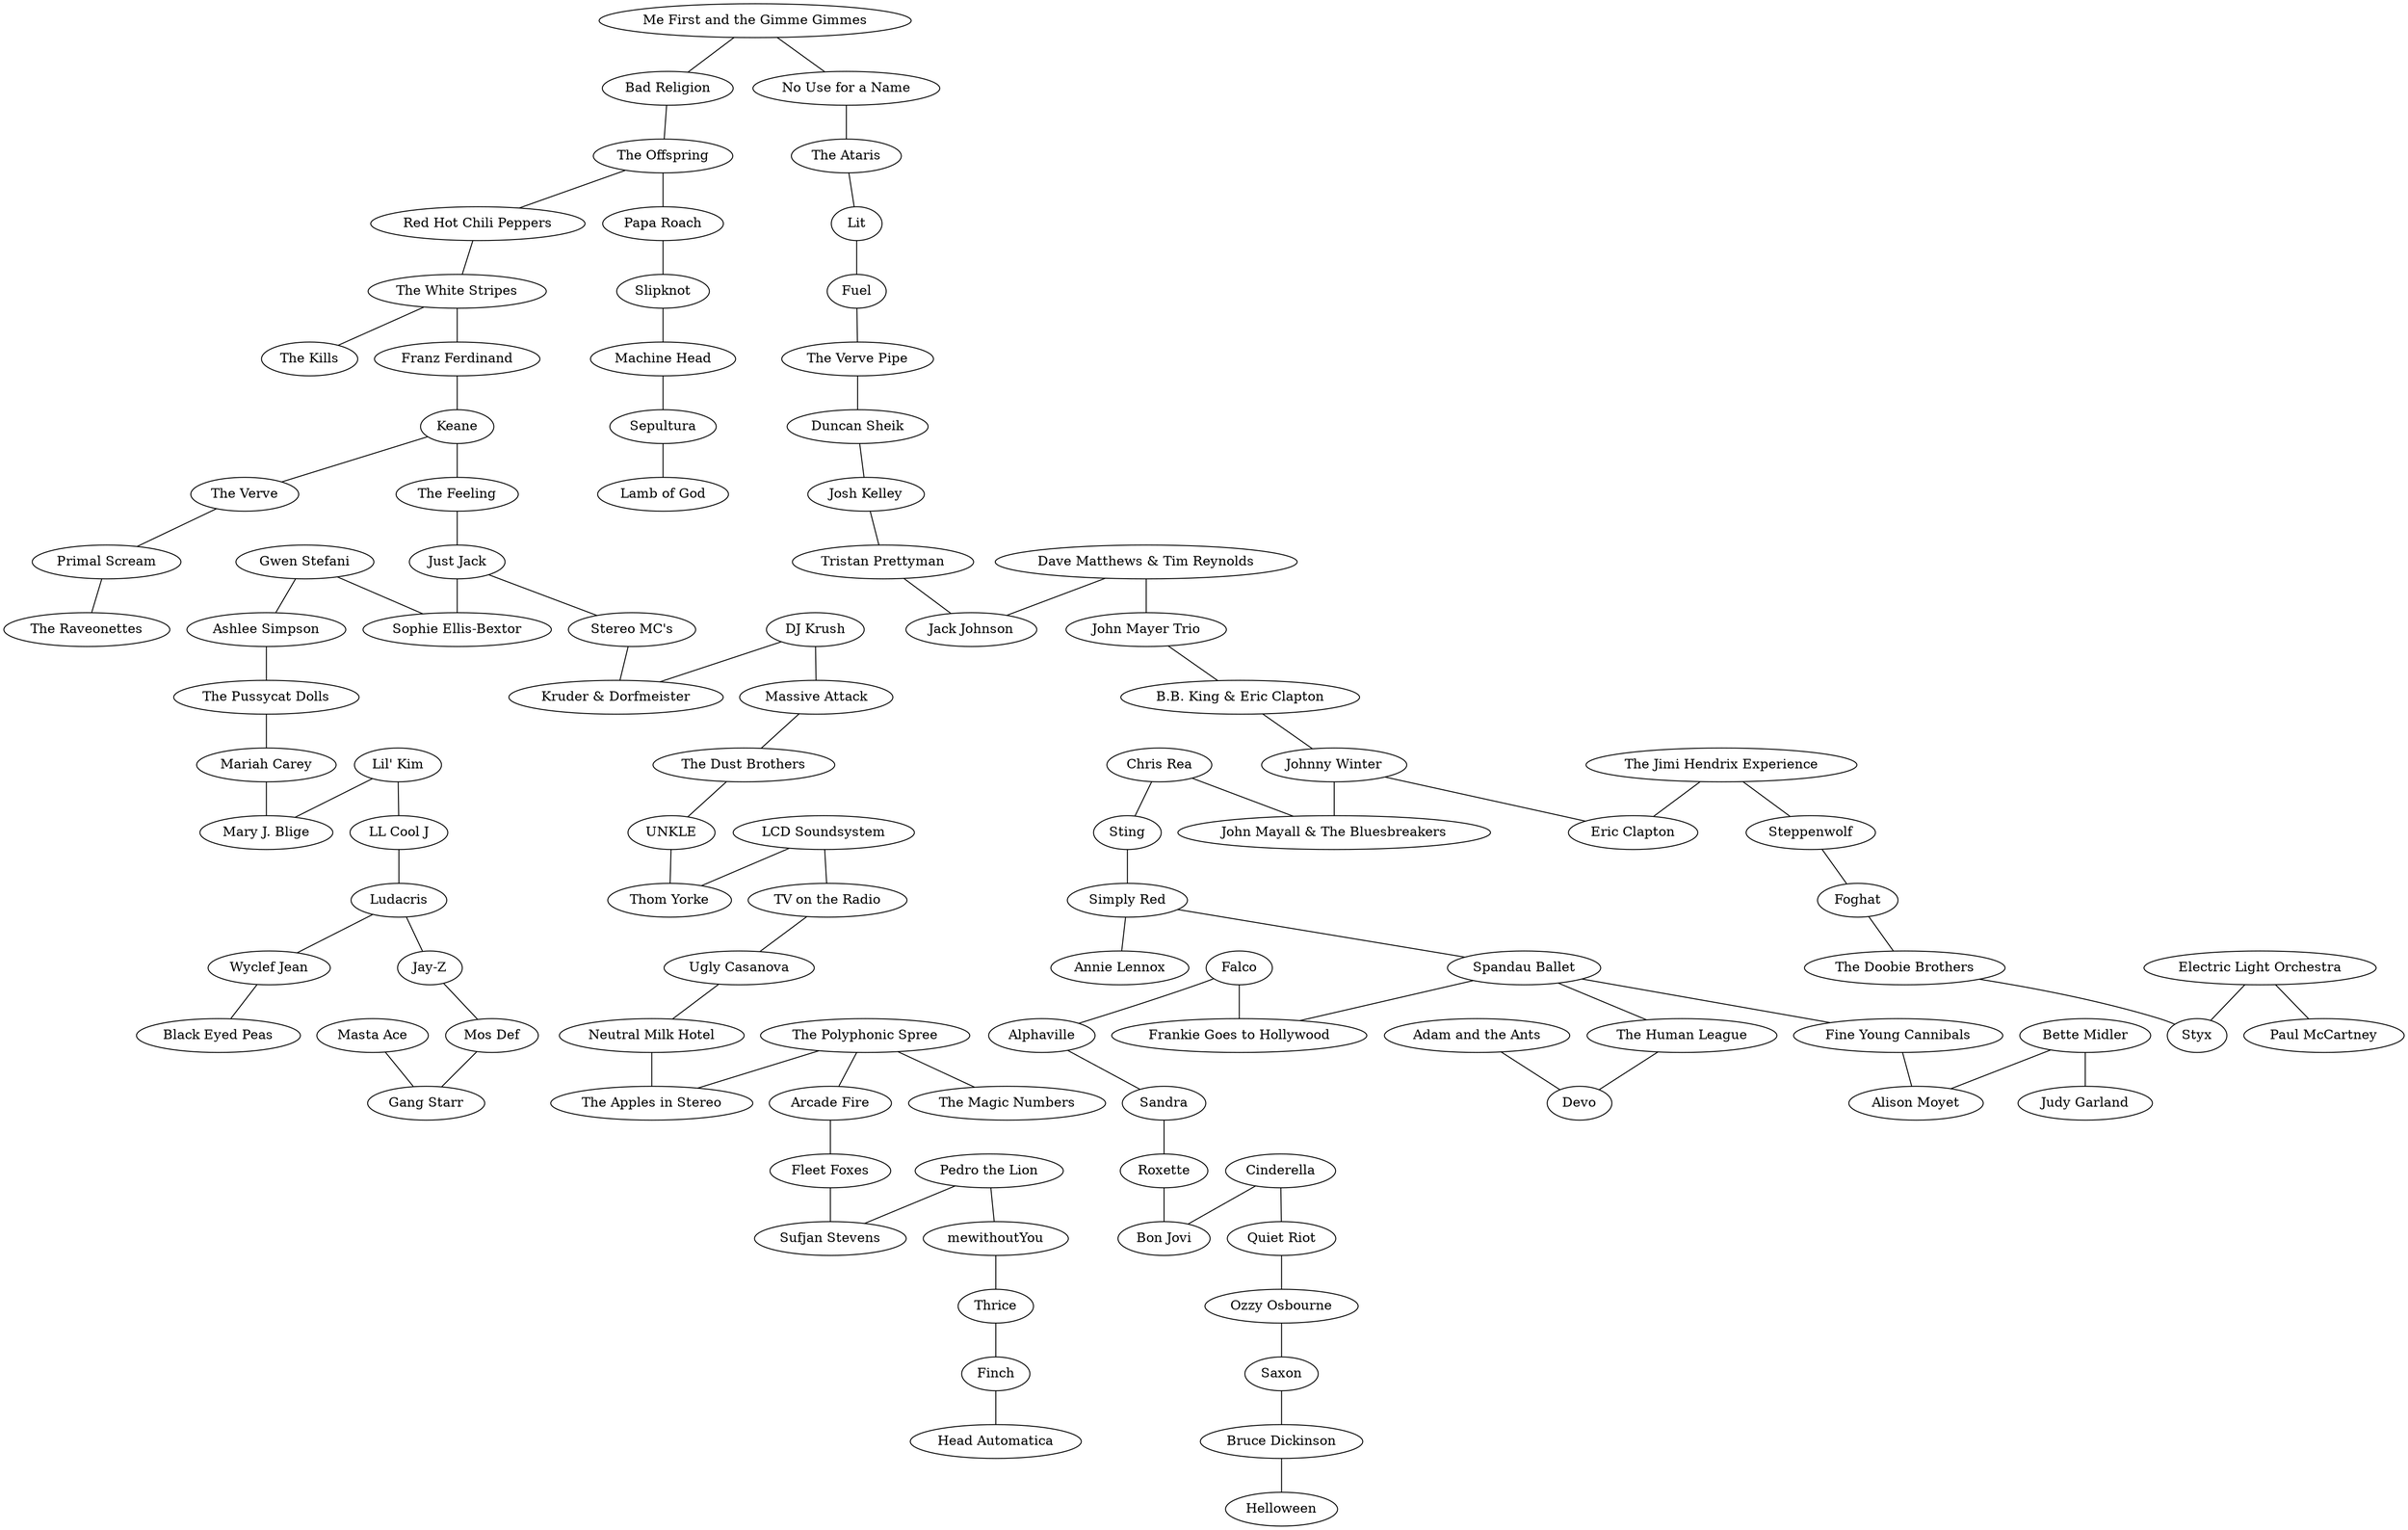 strict graph "" {
	node [label="\N"];
	0	[id=0,
		label="Me First and the Gimme Gimmes",
		level=1,
		pos="871.6603685406284,1165.0700368905025",
		weight=0];
	10	[id=10,
		label="Bad Religion",
		level=1,
		pos="791.3938553964432,500.25403098319725",
		weight=0];
	0 -- 10	[level=1];
	12	[id=12,
		label="No Use for a Name",
		level=1,
		pos="1493.0244871881991,1535.6707999452242",
		weight=0];
	0 -- 12	[level=1];
	2050	[id=2050,
		label="Pedro the Lion",
		level=3,
		pos="-9279.613870021773,-9211.056201720308",
		weight=0];
	2155	[id=2155,
		label=mewithoutYou,
		level=3,
		pos="-9238.514717834887,-9828.066725178696",
		weight=0];
	2050 -- 2155	[level=3];
	1960	[id=1960,
		label="Sufjan Stevens",
		level=3,
		pos="-8769.25237881762,-8851.83188052669",
		weight=0];
	2050 -- 1960	[level=3];
	1542	[id=1542,
		label=Falco,
		level=2,
		pos="5385.719651591096,12116.740666508804",
		weight=0];
	1700	[id=1700,
		label=Alphaville,
		level=2,
		pos="5356.698088039325,12779.154447340781",
		weight=0];
	1542 -- 1700	[level=2];
	1439	[id=1439,
		label="Frankie Goes to Hollywood",
		level=2,
		pos="5384.8956226854125,11443.933936730076",
		weight=0];
	1542 -- 1439	[level=2];
	20	[id=20,
		label="The Offspring",
		level=1,
		pos="699.2438424997989,-138.33154094850738",
		weight=0];
	10 -- 20	[level=1];
	21	[id=21,
		label="The Ataris",
		level=1,
		pos="2070.960204140742,1869.3506147188568",
		weight=0];
	12 -- 21	[level=1];
	1550	[id=1550,
		label="Electric Light Orchestra",
		level=4,
		pos="4034.2734222985073,12309.549914888134",
		weight=0];
	1701	[id=1701,
		label="Paul McCartney",
		level=4,
		pos="4008.111702811405,12868.252095349684",
		weight=0];
	1550 -- 1701	[level=4];
	1446	[id=1446,
		label=Styx,
		level=3,
		pos="4078.188567958316,11731.521310082731",
		weight=0];
	1550 -- 1446	[level=4];
	29	[id=29,
		label="Red Hot Chili Peppers",
		level=1,
		pos="747.0267244969809,-772.4268893604913",
		weight=0];
	20 -- 29	[level=1];
	38	[id=38,
		label="Papa Roach",
		level=3,
		pos="1494.8907643526748,-191.05257417154155",
		weight=0];
	20 -- 38	[level=3];
	48	[id=48,
		label=Lit,
		level=1,
		pos="1967.400590737133,2572.5733797482376",
		weight=0];
	21 -- 48	[level=1];
	533	[id=533,
		label="Gwen Stefani",
		level=2,
		pos="145.2820116155786,-4152.5603247373065",
		weight=0];
	644	[id=644,
		label="Ashlee Simpson",
		level=2,
		pos="-140.4662791284142,-4686.918278111746",
		weight=0];
	533 -- 644	[level=2];
	418	[id=418,
		label="Sophie Ellis-Bextor",
		level=2,
		pos="-412.7611061390626,-3859.926300874939",
		weight=0];
	533 -- 418	[level=2];
	1045	[id=1045,
		label="Lil' Kim",
		level=3,
		pos="2101.588807347238,-6205.534541716314",
		weight=0];
	1129	[id=1129,
		label="LL Cool J",
		level=3,
		pos="2218.046571894817,-6818.978662467228",
		weight=0];
	1045 -- 1129	[level=3];
	961	[id=961,
		label="Mary J. Blige",
		level=3,
		pos="1530.3319316495936,-5945.2227691687995",
		weight=0];
	1045 -- 961	[level=3];
	60	[id=60,
		label="The White Stripes",
		level=1,
		pos="363.94287529299504,-1255.659786977483",
		weight=0];
	29 -- 60	[level=1];
	1057	[id=1057,
		label="Chris Rea",
		level=2,
		pos="5335.820253849166,9379.68311616035",
		weight=0];
	1141	[id=1141,
		label=Sting,
		level=2,
		pos="5719.083220675335,9887.393055929228",
		weight=0];
	1057 -- 1141	[level=2];
	976	[id=976,
		label="John Mayall & The Bluesbreakers",
		level=2,
		pos="4893.941174421578,8948.182042930788",
		weight=0];
	1057 -- 976	[level=2];
	1058	[id=1058,
		label="The Jimi Hendrix Experience",
		level=3,
		pos="4349.63745436725,9734.076205185742",
		weight=0];
	1151	[id=1151,
		label=Steppenwolf,
		level=3,
		pos="4150.1128523027655,10320.379544181797",
		weight=0];
	1058 -- 1151	[level=3];
	979	[id=979,
		label="Eric Clapton",
		level=2,
		pos="4385.682639215643,9146.560426331656",
		weight=0];
	1058 -- 979	[level=3];
	68	[id=68,
		label=Slipknot,
		level=3,
		pos="2137.7834370580795,-423.0409858762778",
		weight=0];
	38 -- 68	[level=3];
	85	[id=85,
		label=Fuel,
		level=1,
		pos="1873.1754915427744,3244.484393615982",
		weight=0];
	48 -- 85	[level=1];
	1083	[id=1083,
		label="LCD Soundsystem",
		level=2,
		pos="-5204.871646911074,-5848.00836163728",
		weight=0];
	1220	[id=1220,
		label="TV on the Radio",
		level=2,
		pos="-5417.911979370978,-6527.755941592086",
		weight=0];
	1083 -- 1220	[level=2];
	1021	[id=1021,
		label="Thom Yorke",
		level=2,
		pos="-4384.619180920127,-5893.721995254983",
		weight=0];
	1083 -- 1021	[level=2];
	109	[id=109,
		label="The Kills",
		level=4,
		pos="-198.92827622870155,-1143.843359913462",
		weight=0];
	60 -- 109	[level=4];
	110	[id=110,
		label="Franz Ferdinand",
		level=1,
		pos="-158.92968846326153,-1686.627851639667",
		weight=0];
	60 -- 110	[level=1];
	149	[id=149,
		label="Machine Head",
		level=3,
		pos="2578.348711458625,-603.4605630414975",
		weight=0];
	68 -- 149	[level=3];
	2120	[id=2120,
		label=Cinderella,
		level=3,
		pos="6653.929844092587,14676.93728236198",
		weight=0];
	2226	[id=2226,
		label="Quiet Riot",
		level=3,
		pos="6928.749856241179,15164.415441402134",
		weight=0];
	2120 -- 2226	[level=3];
	2037	[id=2037,
		label="Bon Jovi",
		level=3,
		pos="6299.548102659387,14238.06401237451",
		weight=0];
	2120 -- 2037	[level=3];
	588	[id=588,
		label="Dave Matthews & Tim Reynolds",
		level=1,
		pos="3696.2663105973793,6462.2943769440635",
		weight=0];
	667	[id=667,
		label="John Mayer Trio",
		level=1,
		pos="4120.760784922846,7044.037967548748",
		weight=0];
	588 -- 667	[level=1];
	472	[id=472,
		label="Jack Johnson",
		level=1,
		pos="3497.295529026426,5937.960483824433",
		weight=0];
	588 -- 472	[level=1];
	1619	[id=1619,
		label="The Polyphonic Spree",
		level=2,
		pos="-7212.052569149292,-8033.214337101775",
		weight=0];
	1718	[id=1718,
		label="Arcade Fire",
		level=2,
		pos="-7471.734456120709,-8443.993137378904",
		weight=0];
	1619 -- 1718	[level=2];
	1719	[id=1719,
		label="The Magic Numbers",
		level=4,
		pos="-7691.810980971879,-8343.502995615376",
		weight=0];
	1619 -- 1719	[level=4];
	1468	[id=1468,
		label="The Apples in Stereo",
		level=2,
		pos="-6668.152886789873,-7892.377344334136",
		weight=0];
	1619 -- 1468	[level=2];
	172	[id=172,
		label="The Verve Pipe",
		level=1,
		pos="2475.0570555545705,3769.812493940897",
		weight=0];
	85 -- 172	[level=1];
	1241	[id=1241,
		label=Ludacris,
		level=3,
		pos="2322.1655588681574,-7391.669267173094",
		weight=0];
	1129 -- 1241	[level=3];
	2246	[id=2246,
		label=Thrice,
		level=3,
		pos="-9775.390065131603,-10005.796959783269",
		weight=0];
	2155 -- 2246	[level=3];
	191	[id=191,
		label=Keane,
		level=1,
		pos="-680.0993564134167,-2074.923624079249",
		weight=0];
	110 -- 191	[level=1];
	622	[id=622,
		label="DJ Krush",
		level=1,
		pos="-2601.8332265267486,-3898.451902213036",
		weight=0];
	701	[id=701,
		label="Massive Attack",
		level=1,
		pos="-3061.889193651028,-4485.299707319588",
		weight=0];
	622 -- 701	[level=1];
	511	[id=511,
		label="Kruder & Dorfmeister",
		level=1,
		pos="-1787.3093694078516,-4140.3493893567",
		weight=0];
	622 -- 511	[level=1];
	1651	[id=1651,
		label="Masta Ace",
		level=4,
		pos="4193.130257109548,-8750.111175726732",
		weight=0];
	1488	[id=1488,
		label="Gang Starr",
		level=4,
		pos="3740.6123166643347,-8310.062431653128",
		weight=0];
	1651 -- 1488	[level=4];
	1243	[id=1243,
		label="Simply Red",
		level=2,
		pos="6060.684654484492,10389.18799068223",
		weight=0];
	1141 -- 1243	[level=2];
	1245	[id=1245,
		label=Foghat,
		level=3,
		pos="3903.5547946422016,10855.231366762673",
		weight=0];
	1151 -- 1245	[level=3];
	757	[id=757,
		label="The Pussycat Dolls",
		level=2,
		pos="405.6334625386804,-5235.048841518423",
		weight=0];
	644 -- 757	[level=2];
	1678	[id=1678,
		label="Adam and the Ants",
		level=4,
		pos="6840.870040010514,11395.152844815177",
		weight=0];
	1531	[id=1531,
		label=Devo,
		level=4,
		pos="6248.337865806676,11365.100854177725",
		weight=0];
	1678 -- 1531	[level=4];
	1683	[id=1683,
		label="Bette Midler",
		level=4,
		pos="6543.959157528772,12027.678139919512",
		weight=0];
	1798	[id=1798,
		label="Judy Garland",
		level=4,
		pos="7028.032975371365,12390.293919688602",
		weight=0];
	1683 -- 1798	[level=4];
	1532	[id=1532,
		label="Alison Moyet",
		level=4,
		pos="5944.015558286383,11796.304727044797",
		weight=0];
	1683 -- 1532	[level=4];
	199	[id=199,
		label=Sepultura,
		level=4,
		pos="2906.9738806177024,-508.23759612009883",
		weight=0];
	149 -- 199	[level=4];
	805	[id=805,
		label="B.B. King & Eric Clapton",
		level=1,
		pos="4281.171418716022,7864.623465267282",
		weight=0];
	667 -- 805	[level=1];
	1812	[id=1812,
		label=Sandra,
		level=2,
		pos="5345.0998182428475,13416.159631610139",
		weight=0];
	1700 -- 1812	[level=2];
	221	[id=221,
		label="Duncan Sheik",
		level=1,
		pos="2014.525477717525,4361.560183969846",
		weight=0];
	172 -- 221	[level=1];
	2298	[id=2298,
		label="Ozzy Osbourne",
		level=3,
		pos="7158.57065228672,15682.553670868403",
		weight=0];
	2226 -- 2298	[level=3];
	1860	[id=1860,
		label="Fleet Foxes",
		level=3,
		pos="-8071.880717429136,-9004.875143379377",
		weight=0];
	1718 -- 1860	[level=3];
	829	[id=829,
		label="The Dust Brothers",
		level=1,
		pos="-3095.3138704651024,-5097.387056868162",
		weight=0];
	701 -- 829	[level=1];
	253	[id=253,
		label="The Verve",
		level=3,
		pos="-1211.0824496279897,-1689.2206063929143",
		weight=0];
	191 -- 253	[level=3];
	255	[id=255,
		label="The Feeling",
		level=1,
		pos="-842.9387569797054,-2747.286523804076",
		weight=0];
	191 -- 255	[level=1];
	1285	[id=1285,
		label="Ugly Casanova",
		level=2,
		pos="-5687.079097140296,-7101.42723968066",
		weight=0];
	1220 -- 1285	[level=2];
	2319	[id=2319,
		label=Finch,
		level=4,
		pos="-10321.76758187043,-10243.35296339908",
		weight=0];
	2246 -- 2319	[level=4];
	288	[id=288,
		label="Lamb of God",
		level=4,
		pos="3537.4810122984327,-220.59999322432574",
		weight=0];
	199 -- 288	[level=4];
	1308	[id=1308,
		label="Wyclef Jean",
		level=4,
		pos="2494.8969491495295,-8115.33783934822",
		weight=0];
	1241 -- 1308	[level=4];
	1310	[id=1310,
		label="Jay-Z",
		level=3,
		pos="2517.5144832508026,-7930.725609803202",
		weight=0];
	1241 -- 1310	[level=3];
	1329	[id=1329,
		label="Annie Lennox",
		level=4,
		pos="6004.397148788843,10897.445168917833",
		weight=0];
	1243 -- 1329	[level=4];
	1331	[id=1331,
		label="Spandau Ballet",
		level=2,
		pos="5215.83384815183,10791.498087620112",
		weight=0];
	1243 -- 1331	[level=2];
	319	[id=319,
		label="Josh Kelley",
		level=1,
		pos="2074.1017149685663,5063.842266571493",
		weight=0];
	221 -- 319	[level=1];
	1344	[id=1344,
		label="The Doobie Brothers",
		level=3,
		pos="4315.0475029114305,11236.390448344964",
		weight=0];
	1245 -- 1344	[level=3];
	862	[id=862,
		label="Mariah Carey",
		level=2,
		pos="851.6228947893072,-5731.974301155442",
		weight=0];
	757 -- 862	[level=2];
	2365	[id=2365,
		label=Saxon,
		level=4,
		pos="7376.219957085665,16175.4036170501",
		weight=0];
	2298 -- 2365	[level=4];
	341	[id=341,
		label="Primal Scream",
		level=4,
		pos="-1561.452678068181,-1754.5883562059412",
		weight=0];
	253 -- 341	[level=4];
	358	[id=358,
		label="Just Jack",
		level=1,
		pos="-1003.4333374306417,-3383.813532946202",
		weight=0];
	255 -- 358	[level=1];
	1385	[id=1385,
		label="Neutral Milk Hotel",
		level=2,
		pos="-6192.23089417391,-7509.312727391135",
		weight=0];
	1285 -- 1385	[level=2];
	2373	[id=2373,
		label="Head Automatica",
		level=4,
		pos="-10314.90110623803,-10986.433741675319",
		weight=0];
	2319 -- 2373	[level=4];
	1926	[id=1926,
		label=Roxette,
		level=3,
		pos="5881.070357279159,13735.11294486749",
		weight=0];
	1812 -- 1926	[level=3];
	1409	[id=1409,
		label="Black Eyed Peas",
		level=4,
		pos="2677.8156681902205,-8821.204824261307",
		weight=0];
	1308 -- 1409	[level=4];
	1412	[id=1412,
		label="Mos Def",
		level=4,
		pos="3094.7926488684634,-8054.368871128088",
		weight=0];
	1310 -- 1412	[level=4];
	891	[id=891,
		label="Johnny Winter",
		level=2,
		pos="4428.8951016533665,8514.129480688993",
		weight=0];
	805 -- 891	[level=2];
	1424	[id=1424,
		label="The Human League",
		level=4,
		pos="5844.710913019258,10981.55416446935",
		weight=0];
	1331 -- 1424	[level=4];
	1427	[id=1427,
		label="Fine Young Cannibals",
		level=3,
		pos="5869.062159945884,11087.48866798882",
		weight=0];
	1331 -- 1427	[level=3];
	1331 -- 1439	[level=2];
	910	[id=910,
		label=UNKLE,
		level=2,
		pos="-3552.062031161944,-5550.076040418475",
		weight=0];
	829 -- 910	[level=2];
	2423	[id=2423,
		label="Bruce Dickinson",
		level=4,
		pos="7563.549940107081,16678.886422534262",
		weight=0];
	2365 -- 2423	[level=4];
	391	[id=391,
		label="Tristan Prettyman",
		level=1,
		pos="2382.9599947075285,5580.840923734052",
		weight=0];
	319 -- 391	[level=1];
	1344 -- 1446	[level=3];
	1860 -- 1960	[level=3];
	402	[id=402,
		label="The Raveonettes",
		level=4,
		pos="-2436.424274982647,-1607.1672356405438",
		weight=0];
	341 -- 402	[level=4];
	862 -- 961	[level=3];
	408	[id=408,
		label="Stereo MC's",
		level=1,
		pos="-1662.3664792810991,-3557.478794424105",
		weight=0];
	358 -- 408	[level=1];
	358 -- 418	[level=2];
	1385 -- 1468	[level=2];
	2469	[id=2469,
		label=Helloween,
		level=4,
		pos="7731.658771494624,17176.52859489949",
		weight=0];
	2423 -- 2469	[level=4];
	891 -- 976	[level=2];
	891 -- 979	[level=2];
	1412 -- 1488	[level=4];
	1926 -- 2037	[level=3];
	391 -- 472	[level=1];
	910 -- 1021	[level=2];
	1424 -- 1531	[level=4];
	1427 -- 1532	[level=4];
	408 -- 511	[level=1];
}

